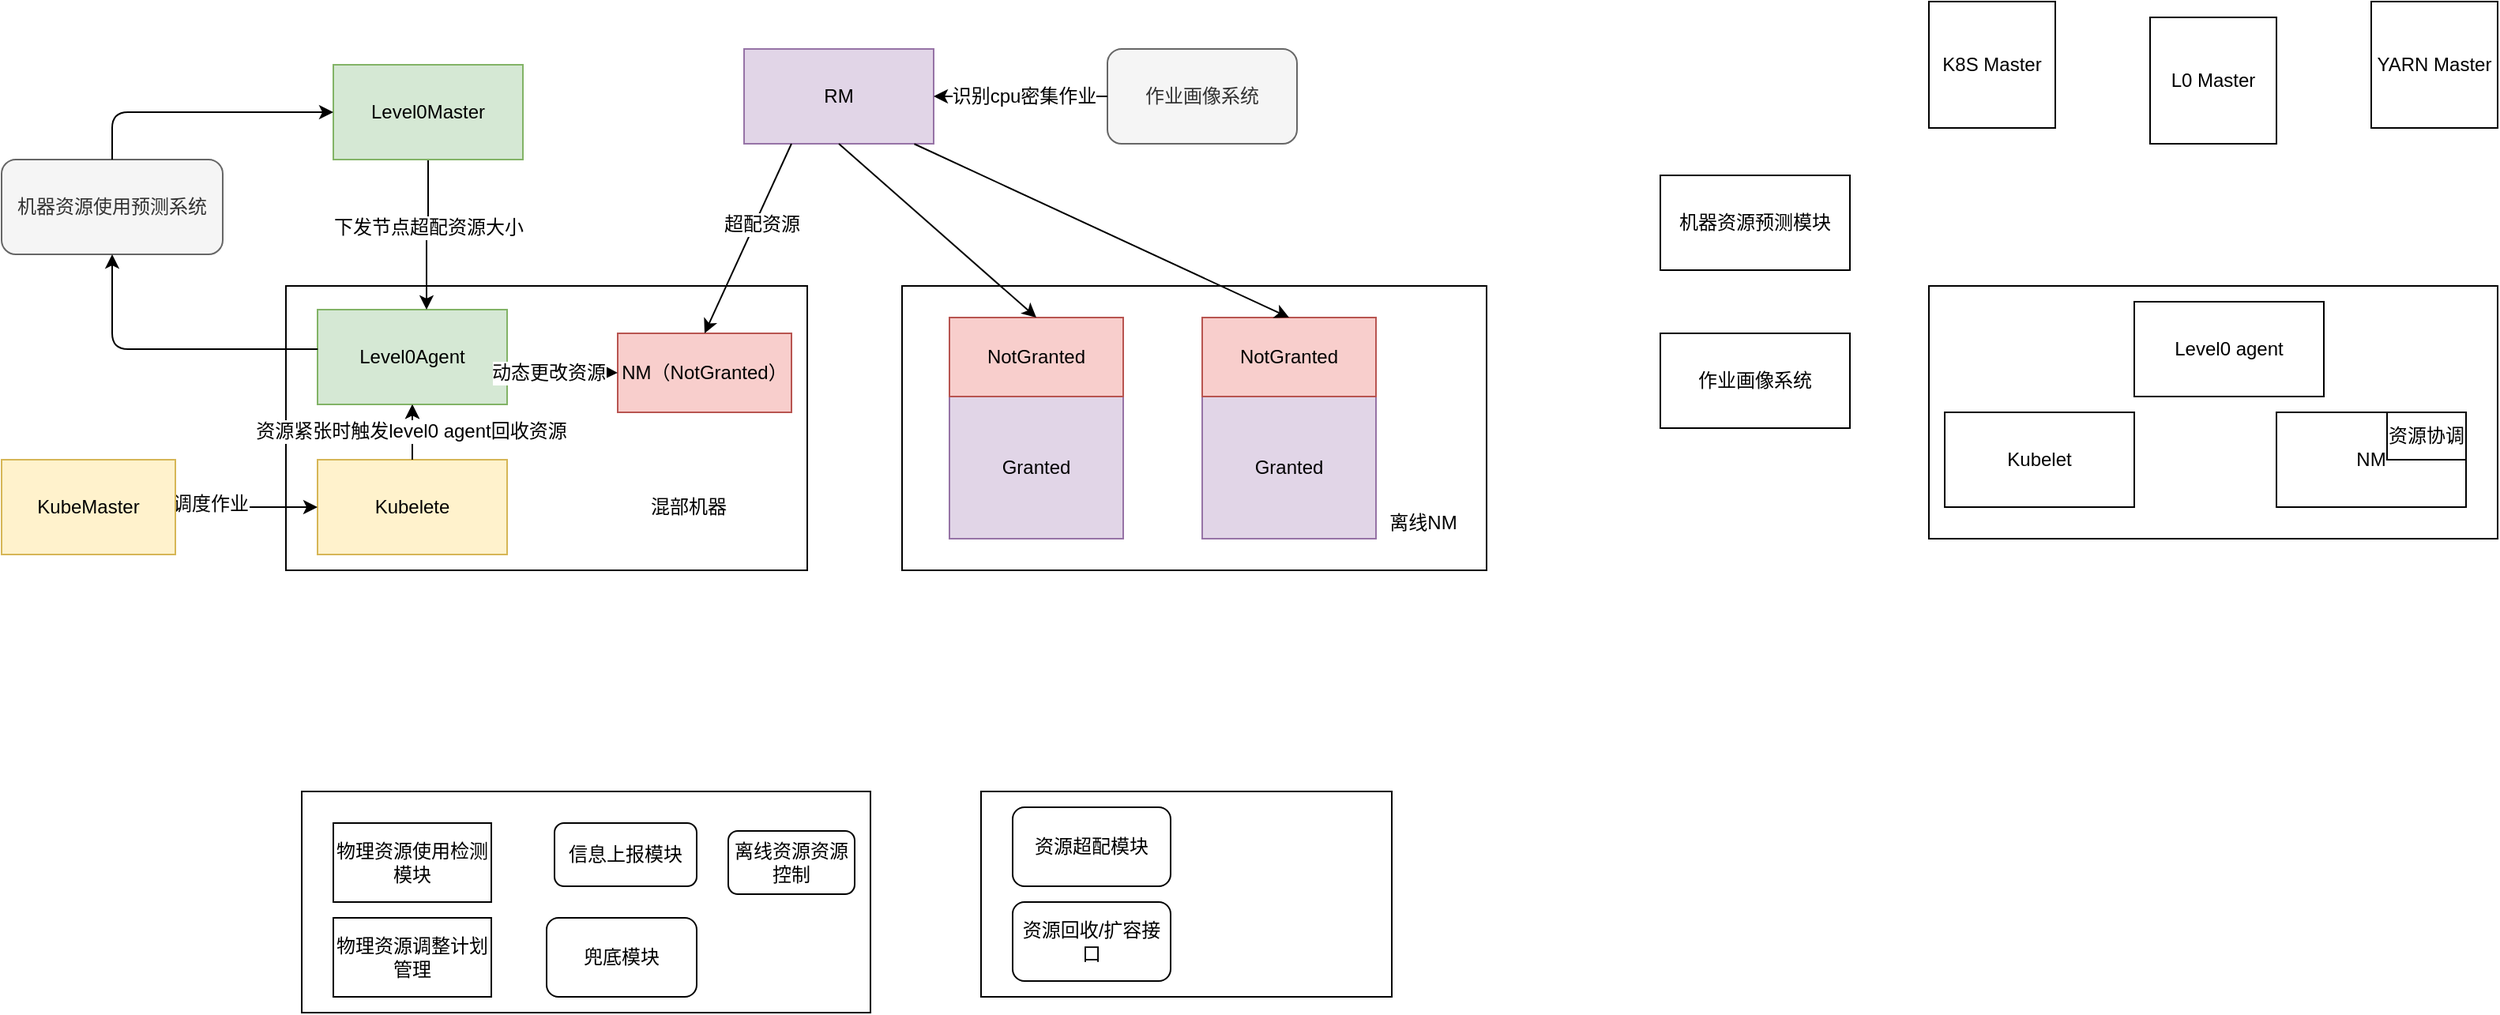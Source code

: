 <mxfile version="12.7.4" type="github"><diagram id="G1Q7mpzmap7YDa3Pj0so" name="Page-1"><mxGraphModel dx="2440" dy="514" grid="1" gridSize="10" guides="1" tooltips="1" connect="1" arrows="1" fold="1" page="1" pageScale="1" pageWidth="827" pageHeight="1169" math="0" shadow="0"><root><mxCell id="0"/><mxCell id="1" parent="0"/><mxCell id="nysBQ4yyP1vkG-1TCVYY-7" value="" style="rounded=0;whiteSpace=wrap;html=1;" parent="1" vertex="1"><mxGeometry x="-870" y="280" width="330" height="180" as="geometry"/></mxCell><mxCell id="UWZWvpzBpjtDTiJhKe8E-1" value="K8S Master" style="whiteSpace=wrap;html=1;aspect=fixed;" parent="1" vertex="1"><mxGeometry x="170" y="100" width="80" height="80" as="geometry"/></mxCell><mxCell id="UWZWvpzBpjtDTiJhKe8E-2" value="YARN Master" style="whiteSpace=wrap;html=1;aspect=fixed;" parent="1" vertex="1"><mxGeometry x="450" y="100" width="80" height="80" as="geometry"/></mxCell><mxCell id="UWZWvpzBpjtDTiJhKe8E-3" value="L0 Master" style="whiteSpace=wrap;html=1;aspect=fixed;" parent="1" vertex="1"><mxGeometry x="310" y="110" width="80" height="80" as="geometry"/></mxCell><mxCell id="UWZWvpzBpjtDTiJhKe8E-5" value="" style="rounded=0;whiteSpace=wrap;html=1;" parent="1" vertex="1"><mxGeometry x="170" y="280" width="360" height="160" as="geometry"/></mxCell><mxCell id="UWZWvpzBpjtDTiJhKe8E-7" value="Kubelet" style="rounded=0;whiteSpace=wrap;html=1;" parent="1" vertex="1"><mxGeometry x="180" y="360" width="120" height="60" as="geometry"/></mxCell><mxCell id="UWZWvpzBpjtDTiJhKe8E-8" value="NM" style="rounded=0;whiteSpace=wrap;html=1;" parent="1" vertex="1"><mxGeometry x="390" y="360" width="120" height="60" as="geometry"/></mxCell><mxCell id="UWZWvpzBpjtDTiJhKe8E-10" value="Level0 agent" style="rounded=0;whiteSpace=wrap;html=1;" parent="1" vertex="1"><mxGeometry x="300" y="290" width="120" height="60" as="geometry"/></mxCell><mxCell id="UWZWvpzBpjtDTiJhKe8E-13" value="机器资源预测模块" style="rounded=0;whiteSpace=wrap;html=1;" parent="1" vertex="1"><mxGeometry y="210" width="120" height="60" as="geometry"/></mxCell><mxCell id="UWZWvpzBpjtDTiJhKe8E-14" value="资源协调" style="rounded=0;whiteSpace=wrap;html=1;" parent="1" vertex="1"><mxGeometry x="460" y="360" width="50" height="30" as="geometry"/></mxCell><mxCell id="UWZWvpzBpjtDTiJhKe8E-15" value="作业画像系统" style="rounded=0;whiteSpace=wrap;html=1;" parent="1" vertex="1"><mxGeometry y="310" width="120" height="60" as="geometry"/></mxCell><mxCell id="nysBQ4yyP1vkG-1TCVYY-1" value="" style="rounded=0;whiteSpace=wrap;html=1;" parent="1" vertex="1"><mxGeometry x="-480" y="280" width="370" height="180" as="geometry"/></mxCell><mxCell id="nysBQ4yyP1vkG-1TCVYY-2" value="RM" style="rounded=0;whiteSpace=wrap;html=1;fillColor=#e1d5e7;strokeColor=#9673a6;" parent="1" vertex="1"><mxGeometry x="-580" y="130" width="120" height="60" as="geometry"/></mxCell><mxCell id="nysBQ4yyP1vkG-1TCVYY-4" value="Granted" style="rounded=0;whiteSpace=wrap;html=1;fillColor=#e1d5e7;strokeColor=#9673a6;" parent="1" vertex="1"><mxGeometry x="-450" y="350" width="110" height="90" as="geometry"/></mxCell><mxCell id="nysBQ4yyP1vkG-1TCVYY-5" value="NotGranted" style="rounded=0;whiteSpace=wrap;html=1;fillColor=#f8cecc;strokeColor=#b85450;" parent="1" vertex="1"><mxGeometry x="-450" y="300" width="110" height="50" as="geometry"/></mxCell><mxCell id="nysBQ4yyP1vkG-1TCVYY-9" value="Granted" style="rounded=0;whiteSpace=wrap;html=1;fillColor=#e1d5e7;strokeColor=#9673a6;" parent="1" vertex="1"><mxGeometry x="-290" y="350" width="110" height="90" as="geometry"/></mxCell><mxCell id="nysBQ4yyP1vkG-1TCVYY-10" value="NotGranted" style="rounded=0;whiteSpace=wrap;html=1;fillColor=#f8cecc;strokeColor=#b85450;" parent="1" vertex="1"><mxGeometry x="-290" y="300" width="110" height="50" as="geometry"/></mxCell><mxCell id="nysBQ4yyP1vkG-1TCVYY-11" value="NM（NotGranted）" style="rounded=0;whiteSpace=wrap;html=1;fillColor=#f8cecc;strokeColor=#b85450;" parent="1" vertex="1"><mxGeometry x="-660" y="310" width="110" height="50" as="geometry"/></mxCell><mxCell id="nysBQ4yyP1vkG-1TCVYY-40" value="" style="edgeStyle=orthogonalEdgeStyle;rounded=0;orthogonalLoop=1;jettySize=auto;html=1;" parent="1" source="nysBQ4yyP1vkG-1TCVYY-12" target="nysBQ4yyP1vkG-1TCVYY-13" edge="1"><mxGeometry relative="1" as="geometry"/></mxCell><mxCell id="nysBQ4yyP1vkG-1TCVYY-12" value="Kubelete" style="rounded=0;whiteSpace=wrap;html=1;fillColor=#fff2cc;strokeColor=#d6b656;" parent="1" vertex="1"><mxGeometry x="-850" y="390" width="120" height="60" as="geometry"/></mxCell><mxCell id="nysBQ4yyP1vkG-1TCVYY-13" value="Level0Agent" style="rounded=0;whiteSpace=wrap;html=1;fillColor=#d5e8d4;strokeColor=#82b366;" parent="1" vertex="1"><mxGeometry x="-850" y="295" width="120" height="60" as="geometry"/></mxCell><mxCell id="nysBQ4yyP1vkG-1TCVYY-19" value="" style="edgeStyle=orthogonalEdgeStyle;rounded=0;orthogonalLoop=1;jettySize=auto;html=1;entryX=0.575;entryY=0;entryDx=0;entryDy=0;entryPerimeter=0;" parent="1" source="nysBQ4yyP1vkG-1TCVYY-14" target="nysBQ4yyP1vkG-1TCVYY-13" edge="1"><mxGeometry relative="1" as="geometry"><mxPoint x="-750" y="250" as="targetPoint"/></mxGeometry></mxCell><mxCell id="nysBQ4yyP1vkG-1TCVYY-38" value="下发节点超配资源大小" style="text;html=1;align=center;verticalAlign=middle;resizable=0;points=[];labelBackgroundColor=#ffffff;" parent="nysBQ4yyP1vkG-1TCVYY-19" vertex="1" connectable="0"><mxGeometry x="-0.104" relative="1" as="geometry"><mxPoint as="offset"/></mxGeometry></mxCell><mxCell id="nysBQ4yyP1vkG-1TCVYY-14" value="Level0Master" style="rounded=0;whiteSpace=wrap;html=1;fillColor=#d5e8d4;strokeColor=#82b366;" parent="1" vertex="1"><mxGeometry x="-840" y="140" width="120" height="60" as="geometry"/></mxCell><mxCell id="nysBQ4yyP1vkG-1TCVYY-21" style="edgeStyle=orthogonalEdgeStyle;rounded=0;orthogonalLoop=1;jettySize=auto;html=1;entryX=0;entryY=0.5;entryDx=0;entryDy=0;" parent="1" source="nysBQ4yyP1vkG-1TCVYY-15" target="nysBQ4yyP1vkG-1TCVYY-12" edge="1"><mxGeometry relative="1" as="geometry"/></mxCell><mxCell id="nysBQ4yyP1vkG-1TCVYY-41" value="调度作业" style="text;html=1;align=center;verticalAlign=middle;resizable=0;points=[];labelBackgroundColor=#ffffff;" parent="nysBQ4yyP1vkG-1TCVYY-21" vertex="1" connectable="0"><mxGeometry x="-0.514" y="2" relative="1" as="geometry"><mxPoint as="offset"/></mxGeometry></mxCell><mxCell id="nysBQ4yyP1vkG-1TCVYY-15" value="KubeMaster" style="rounded=0;whiteSpace=wrap;html=1;fillColor=#fff2cc;strokeColor=#d6b656;" parent="1" vertex="1"><mxGeometry x="-1050" y="390" width="110" height="60" as="geometry"/></mxCell><mxCell id="nysBQ4yyP1vkG-1TCVYY-16" value="" style="endArrow=classic;html=1;exitX=0.25;exitY=1;exitDx=0;exitDy=0;entryX=0.5;entryY=0;entryDx=0;entryDy=0;" parent="1" source="nysBQ4yyP1vkG-1TCVYY-2" target="nysBQ4yyP1vkG-1TCVYY-11" edge="1"><mxGeometry width="50" height="50" relative="1" as="geometry"><mxPoint x="-620" y="270" as="sourcePoint"/><mxPoint x="-570" y="220" as="targetPoint"/></mxGeometry></mxCell><mxCell id="nysBQ4yyP1vkG-1TCVYY-36" value="超配资源" style="text;html=1;align=center;verticalAlign=middle;resizable=0;points=[];labelBackgroundColor=#ffffff;" parent="nysBQ4yyP1vkG-1TCVYY-16" vertex="1" connectable="0"><mxGeometry x="-0.191" y="4" relative="1" as="geometry"><mxPoint x="-1" as="offset"/></mxGeometry></mxCell><mxCell id="nysBQ4yyP1vkG-1TCVYY-17" value="" style="endArrow=classic;html=1;exitX=0.5;exitY=1;exitDx=0;exitDy=0;entryX=0.5;entryY=0;entryDx=0;entryDy=0;" parent="1" source="nysBQ4yyP1vkG-1TCVYY-2" target="nysBQ4yyP1vkG-1TCVYY-5" edge="1"><mxGeometry width="50" height="50" relative="1" as="geometry"><mxPoint x="-540" y="200" as="sourcePoint"/><mxPoint x="-595" y="320" as="targetPoint"/><Array as="points"/></mxGeometry></mxCell><mxCell id="nysBQ4yyP1vkG-1TCVYY-22" value="" style="endArrow=classic;html=1;exitX=1;exitY=0.633;exitDx=0;exitDy=0;exitPerimeter=0;entryX=0;entryY=0.5;entryDx=0;entryDy=0;" parent="1" source="nysBQ4yyP1vkG-1TCVYY-13" target="nysBQ4yyP1vkG-1TCVYY-11" edge="1"><mxGeometry width="50" height="50" relative="1" as="geometry"><mxPoint x="-800" y="580" as="sourcePoint"/><mxPoint x="-670" y="335" as="targetPoint"/></mxGeometry></mxCell><mxCell id="nysBQ4yyP1vkG-1TCVYY-37" value="动态更改资源" style="text;html=1;align=center;verticalAlign=middle;resizable=0;points=[];labelBackgroundColor=#ffffff;" parent="nysBQ4yyP1vkG-1TCVYY-22" vertex="1" connectable="0"><mxGeometry x="-0.256" y="-1" relative="1" as="geometry"><mxPoint as="offset"/></mxGeometry></mxCell><mxCell id="nysBQ4yyP1vkG-1TCVYY-25" value="" style="endArrow=classic;html=1;exitX=0.5;exitY=0;exitDx=0;exitDy=0;entryX=0.5;entryY=1;entryDx=0;entryDy=0;" parent="1" source="nysBQ4yyP1vkG-1TCVYY-12" target="nysBQ4yyP1vkG-1TCVYY-13" edge="1"><mxGeometry width="50" height="50" relative="1" as="geometry"><mxPoint x="-930" y="550" as="sourcePoint"/><mxPoint x="-880" y="500" as="targetPoint"/></mxGeometry></mxCell><mxCell id="nysBQ4yyP1vkG-1TCVYY-39" value="资源紧张时触发level0 agent回收资源" style="text;html=1;align=center;verticalAlign=middle;resizable=0;points=[];labelBackgroundColor=#ffffff;" parent="nysBQ4yyP1vkG-1TCVYY-25" vertex="1" connectable="0"><mxGeometry x="0.029" y="1" relative="1" as="geometry"><mxPoint as="offset"/></mxGeometry></mxCell><mxCell id="nysBQ4yyP1vkG-1TCVYY-26" value="" style="rounded=0;whiteSpace=wrap;html=1;" parent="1" vertex="1"><mxGeometry x="-860" y="600" width="360" height="140" as="geometry"/></mxCell><mxCell id="nysBQ4yyP1vkG-1TCVYY-27" value="物理资源使用检测模块" style="rounded=0;whiteSpace=wrap;html=1;" parent="1" vertex="1"><mxGeometry x="-840" y="620" width="100" height="50" as="geometry"/></mxCell><mxCell id="nysBQ4yyP1vkG-1TCVYY-28" value="物理资源调整计划管理" style="rounded=0;whiteSpace=wrap;html=1;" parent="1" vertex="1"><mxGeometry x="-840" y="680" width="100" height="50" as="geometry"/></mxCell><mxCell id="nysBQ4yyP1vkG-1TCVYY-29" value="信息上报模块" style="rounded=1;whiteSpace=wrap;html=1;" parent="1" vertex="1"><mxGeometry x="-700" y="620" width="90" height="40" as="geometry"/></mxCell><mxCell id="nysBQ4yyP1vkG-1TCVYY-30" value="" style="rounded=0;whiteSpace=wrap;html=1;" parent="1" vertex="1"><mxGeometry x="-430" y="600" width="260" height="130" as="geometry"/></mxCell><mxCell id="nysBQ4yyP1vkG-1TCVYY-31" value="资源超配模块" style="rounded=1;whiteSpace=wrap;html=1;" parent="1" vertex="1"><mxGeometry x="-410" y="610" width="100" height="50" as="geometry"/></mxCell><mxCell id="nysBQ4yyP1vkG-1TCVYY-32" value="资源回收/扩容接口" style="rounded=1;whiteSpace=wrap;html=1;" parent="1" vertex="1"><mxGeometry x="-410" y="670" width="100" height="50" as="geometry"/></mxCell><mxCell id="nysBQ4yyP1vkG-1TCVYY-33" value="兜底模块" style="rounded=1;whiteSpace=wrap;html=1;" parent="1" vertex="1"><mxGeometry x="-705" y="680" width="95" height="50" as="geometry"/></mxCell><mxCell id="nysBQ4yyP1vkG-1TCVYY-34" value="离线资源资源控制" style="rounded=1;whiteSpace=wrap;html=1;" parent="1" vertex="1"><mxGeometry x="-590" y="625" width="80" height="40" as="geometry"/></mxCell><mxCell id="nysBQ4yyP1vkG-1TCVYY-42" value="作业画像系统" style="rounded=1;whiteSpace=wrap;html=1;fillColor=#f5f5f5;strokeColor=#666666;fontColor=#333333;" parent="1" vertex="1"><mxGeometry x="-350" y="130" width="120" height="60" as="geometry"/></mxCell><mxCell id="nysBQ4yyP1vkG-1TCVYY-43" value="机器资源使用预测系统" style="rounded=1;whiteSpace=wrap;html=1;fillColor=#f5f5f5;strokeColor=#666666;fontColor=#333333;" parent="1" vertex="1"><mxGeometry x="-1050" y="200" width="140" height="60" as="geometry"/></mxCell><mxCell id="nysBQ4yyP1vkG-1TCVYY-45" value="" style="endArrow=classic;html=1;exitX=0;exitY=0.5;exitDx=0;exitDy=0;entryX=1;entryY=0.5;entryDx=0;entryDy=0;" parent="1" source="nysBQ4yyP1vkG-1TCVYY-42" target="nysBQ4yyP1vkG-1TCVYY-2" edge="1"><mxGeometry width="50" height="50" relative="1" as="geometry"><mxPoint x="-1050" y="370" as="sourcePoint"/><mxPoint x="-1000" y="320" as="targetPoint"/></mxGeometry></mxCell><mxCell id="nysBQ4yyP1vkG-1TCVYY-51" value="识别cpu密集作业" style="text;html=1;align=center;verticalAlign=middle;resizable=0;points=[];labelBackgroundColor=#ffffff;" parent="nysBQ4yyP1vkG-1TCVYY-45" vertex="1" connectable="0"><mxGeometry x="-0.03" relative="1" as="geometry"><mxPoint as="offset"/></mxGeometry></mxCell><mxCell id="nysBQ4yyP1vkG-1TCVYY-46" value="" style="endArrow=classic;html=1;exitX=0.898;exitY=1.002;exitDx=0;exitDy=0;exitPerimeter=0;entryX=0.5;entryY=0;entryDx=0;entryDy=0;" parent="1" source="nysBQ4yyP1vkG-1TCVYY-2" target="nysBQ4yyP1vkG-1TCVYY-10" edge="1"><mxGeometry width="50" height="50" relative="1" as="geometry"><mxPoint x="-970" y="590" as="sourcePoint"/><mxPoint x="-920" y="540" as="targetPoint"/></mxGeometry></mxCell><mxCell id="nysBQ4yyP1vkG-1TCVYY-47" value="混部机器" style="text;html=1;strokeColor=none;fillColor=none;align=center;verticalAlign=middle;whiteSpace=wrap;rounded=0;" parent="1" vertex="1"><mxGeometry x="-680" y="390" width="130" height="60" as="geometry"/></mxCell><mxCell id="nysBQ4yyP1vkG-1TCVYY-48" value="离线NM" style="text;html=1;strokeColor=none;fillColor=none;align=center;verticalAlign=middle;whiteSpace=wrap;rounded=0;" parent="1" vertex="1"><mxGeometry x="-190" y="420" width="80" height="20" as="geometry"/></mxCell><mxCell id="nysBQ4yyP1vkG-1TCVYY-49" value="" style="endArrow=classic;html=1;exitX=0.061;exitY=0.222;exitDx=0;exitDy=0;exitPerimeter=0;entryX=0.5;entryY=1;entryDx=0;entryDy=0;" parent="1" source="nysBQ4yyP1vkG-1TCVYY-7" target="nysBQ4yyP1vkG-1TCVYY-43" edge="1"><mxGeometry width="50" height="50" relative="1" as="geometry"><mxPoint x="-970" y="570" as="sourcePoint"/><mxPoint x="-970" y="320" as="targetPoint"/><Array as="points"><mxPoint x="-980" y="320"/></Array></mxGeometry></mxCell><mxCell id="nysBQ4yyP1vkG-1TCVYY-50" value="" style="endArrow=classic;html=1;exitX=0.5;exitY=0;exitDx=0;exitDy=0;entryX=0;entryY=0.5;entryDx=0;entryDy=0;" parent="1" source="nysBQ4yyP1vkG-1TCVYY-43" target="nysBQ4yyP1vkG-1TCVYY-14" edge="1"><mxGeometry width="50" height="50" relative="1" as="geometry"><mxPoint x="-1010" y="610" as="sourcePoint"/><mxPoint x="-960" y="560" as="targetPoint"/><Array as="points"><mxPoint x="-980" y="170"/></Array></mxGeometry></mxCell></root></mxGraphModel></diagram></mxfile>